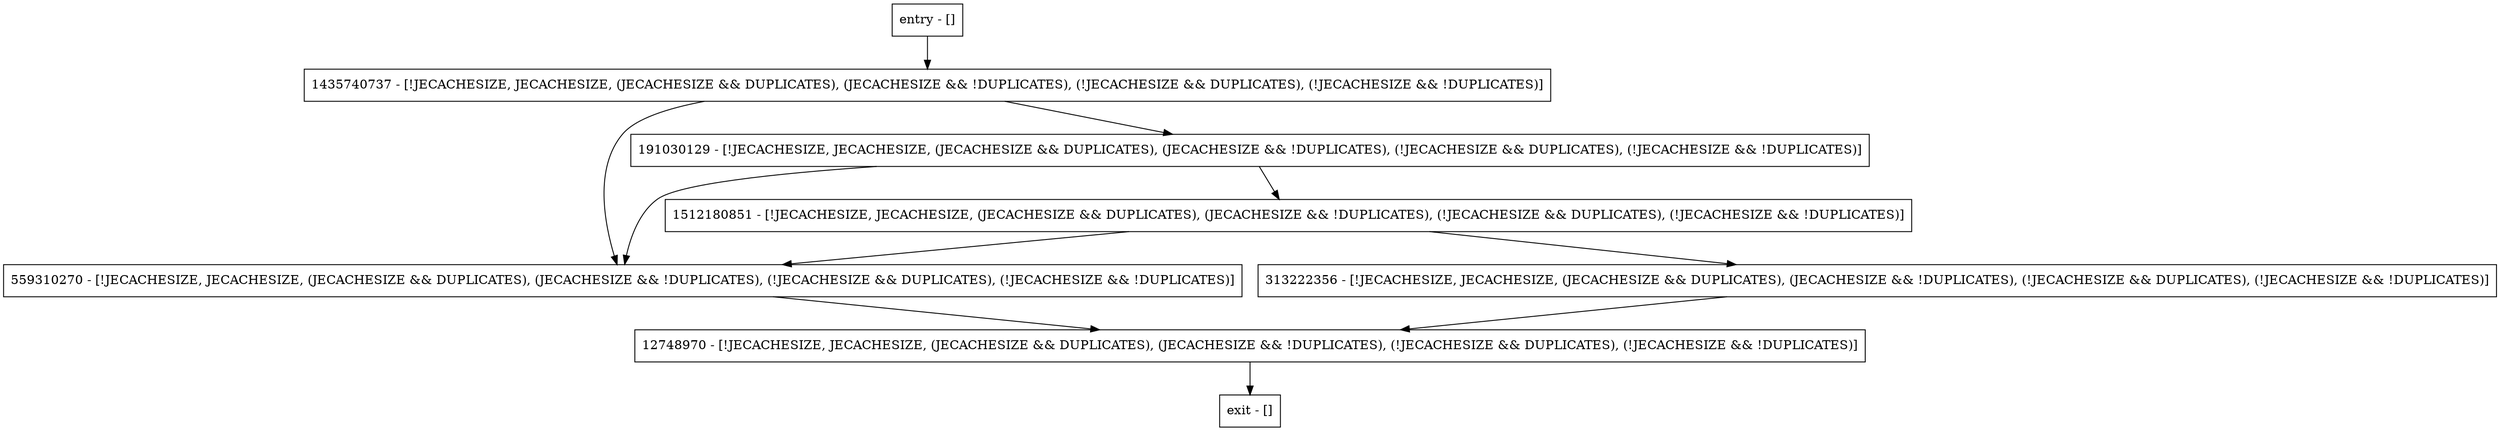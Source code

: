 digraph needsConversion {
node [shape=record];
entry [label="entry - []"];
exit [label="exit - []"];
1435740737 [label="1435740737 - [!JECACHESIZE, JECACHESIZE, (JECACHESIZE && DUPLICATES), (JECACHESIZE && !DUPLICATES), (!JECACHESIZE && DUPLICATES), (!JECACHESIZE && !DUPLICATES)]"];
1512180851 [label="1512180851 - [!JECACHESIZE, JECACHESIZE, (JECACHESIZE && DUPLICATES), (JECACHESIZE && !DUPLICATES), (!JECACHESIZE && DUPLICATES), (!JECACHESIZE && !DUPLICATES)]"];
313222356 [label="313222356 - [!JECACHESIZE, JECACHESIZE, (JECACHESIZE && DUPLICATES), (JECACHESIZE && !DUPLICATES), (!JECACHESIZE && DUPLICATES), (!JECACHESIZE && !DUPLICATES)]"];
12748970 [label="12748970 - [!JECACHESIZE, JECACHESIZE, (JECACHESIZE && DUPLICATES), (JECACHESIZE && !DUPLICATES), (!JECACHESIZE && DUPLICATES), (!JECACHESIZE && !DUPLICATES)]"];
559310270 [label="559310270 - [!JECACHESIZE, JECACHESIZE, (JECACHESIZE && DUPLICATES), (JECACHESIZE && !DUPLICATES), (!JECACHESIZE && DUPLICATES), (!JECACHESIZE && !DUPLICATES)]"];
191030129 [label="191030129 - [!JECACHESIZE, JECACHESIZE, (JECACHESIZE && DUPLICATES), (JECACHESIZE && !DUPLICATES), (!JECACHESIZE && DUPLICATES), (!JECACHESIZE && !DUPLICATES)]"];
entry;
exit;
entry -> 1435740737;
1435740737 -> 559310270;
1435740737 -> 191030129;
1512180851 -> 313222356;
1512180851 -> 559310270;
313222356 -> 12748970;
12748970 -> exit;
559310270 -> 12748970;
191030129 -> 1512180851;
191030129 -> 559310270;
}
